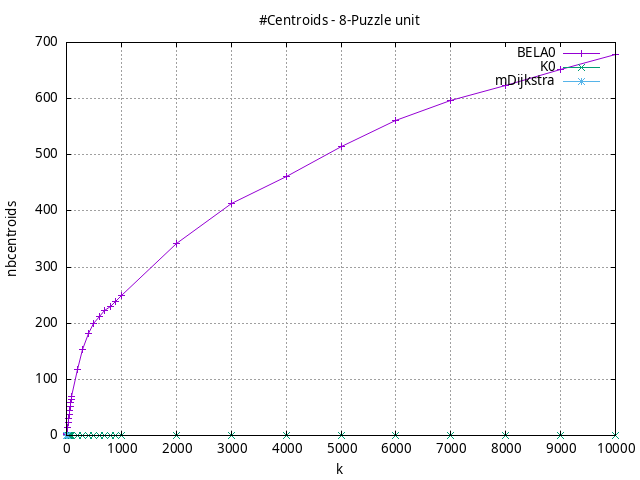 #!/usr/bin/gnuplot
# -*- coding: utf-8 -*-
#
# results/n-puzzle/unit/8/8puzzle.brute-force.nbcentroids.gnuplot
#
# Started on 12/09/2023 19:56:10
# Author: Carlos Linares López
set grid
set xlabel "k"
set ylabel "nbcentroids"

set title "#Centroids - 8-Puzzle unit"

set terminal png enhanced font "Ariel,10"
set output '8puzzle.brute-force.nbcentroids.png'

plot "-" title "BELA0"      with linesp, "-" title "K0"      with linesp, "-" title "mDijkstra"      with linesp

	1 1.0
	2 1.48
	3 2.01
	4 2.41
	5 2.91
	6 3.4
	7 3.99
	8 4.64
	9 5.34
	10 6.01
	20 13.96
	30 22.37
	40 30.61
	50 37.86
	60 44.49
	70 51.23
	80 58.26
	90 64.62
	100 70.34
	200 117.49
	300 153.54
	400 181.58
	500 199.23
	600 212.29
	700 222.17
	800 230.36
	900 239.42
	1000 249.6
	2000 341.42
	3000 412.37
	4000 462.04
	5000 514.94
	6000 560.34
	7000 597.06
	8000 623.33
	9000 652.5
	10000 678.35
end
	1 0.0
	2 0.0
	3 0.0
	4 0.0
	5 0.0
	6 0.0
	7 0.0
	8 0.0
	9 0.0
	10 0.0
	20 0.0
	30 0.0
	40 0.0
	50 0.0
	60 0.0
	70 0.0
	80 0.0
	90 0.0
	100 0.0
	200 0.0
	300 0.0
	400 0.0
	500 0.0
	600 0.0
	700 0.0
	800 0.0
	900 0.0
	1000 0.0
	2000 0.0
	3000 0.0
	4000 0.0
	5000 0.0
	6000 0.0
	7000 0.0
	8000 0.0
	9000 0.0
	10000 0.0
end
	1 0.0
	2 0.0
	3 0.0
	4 0.0
	5 0.0
	6 0.0
	7 0.0
	8 0.0
	9 0.0
	10 0.0
end
